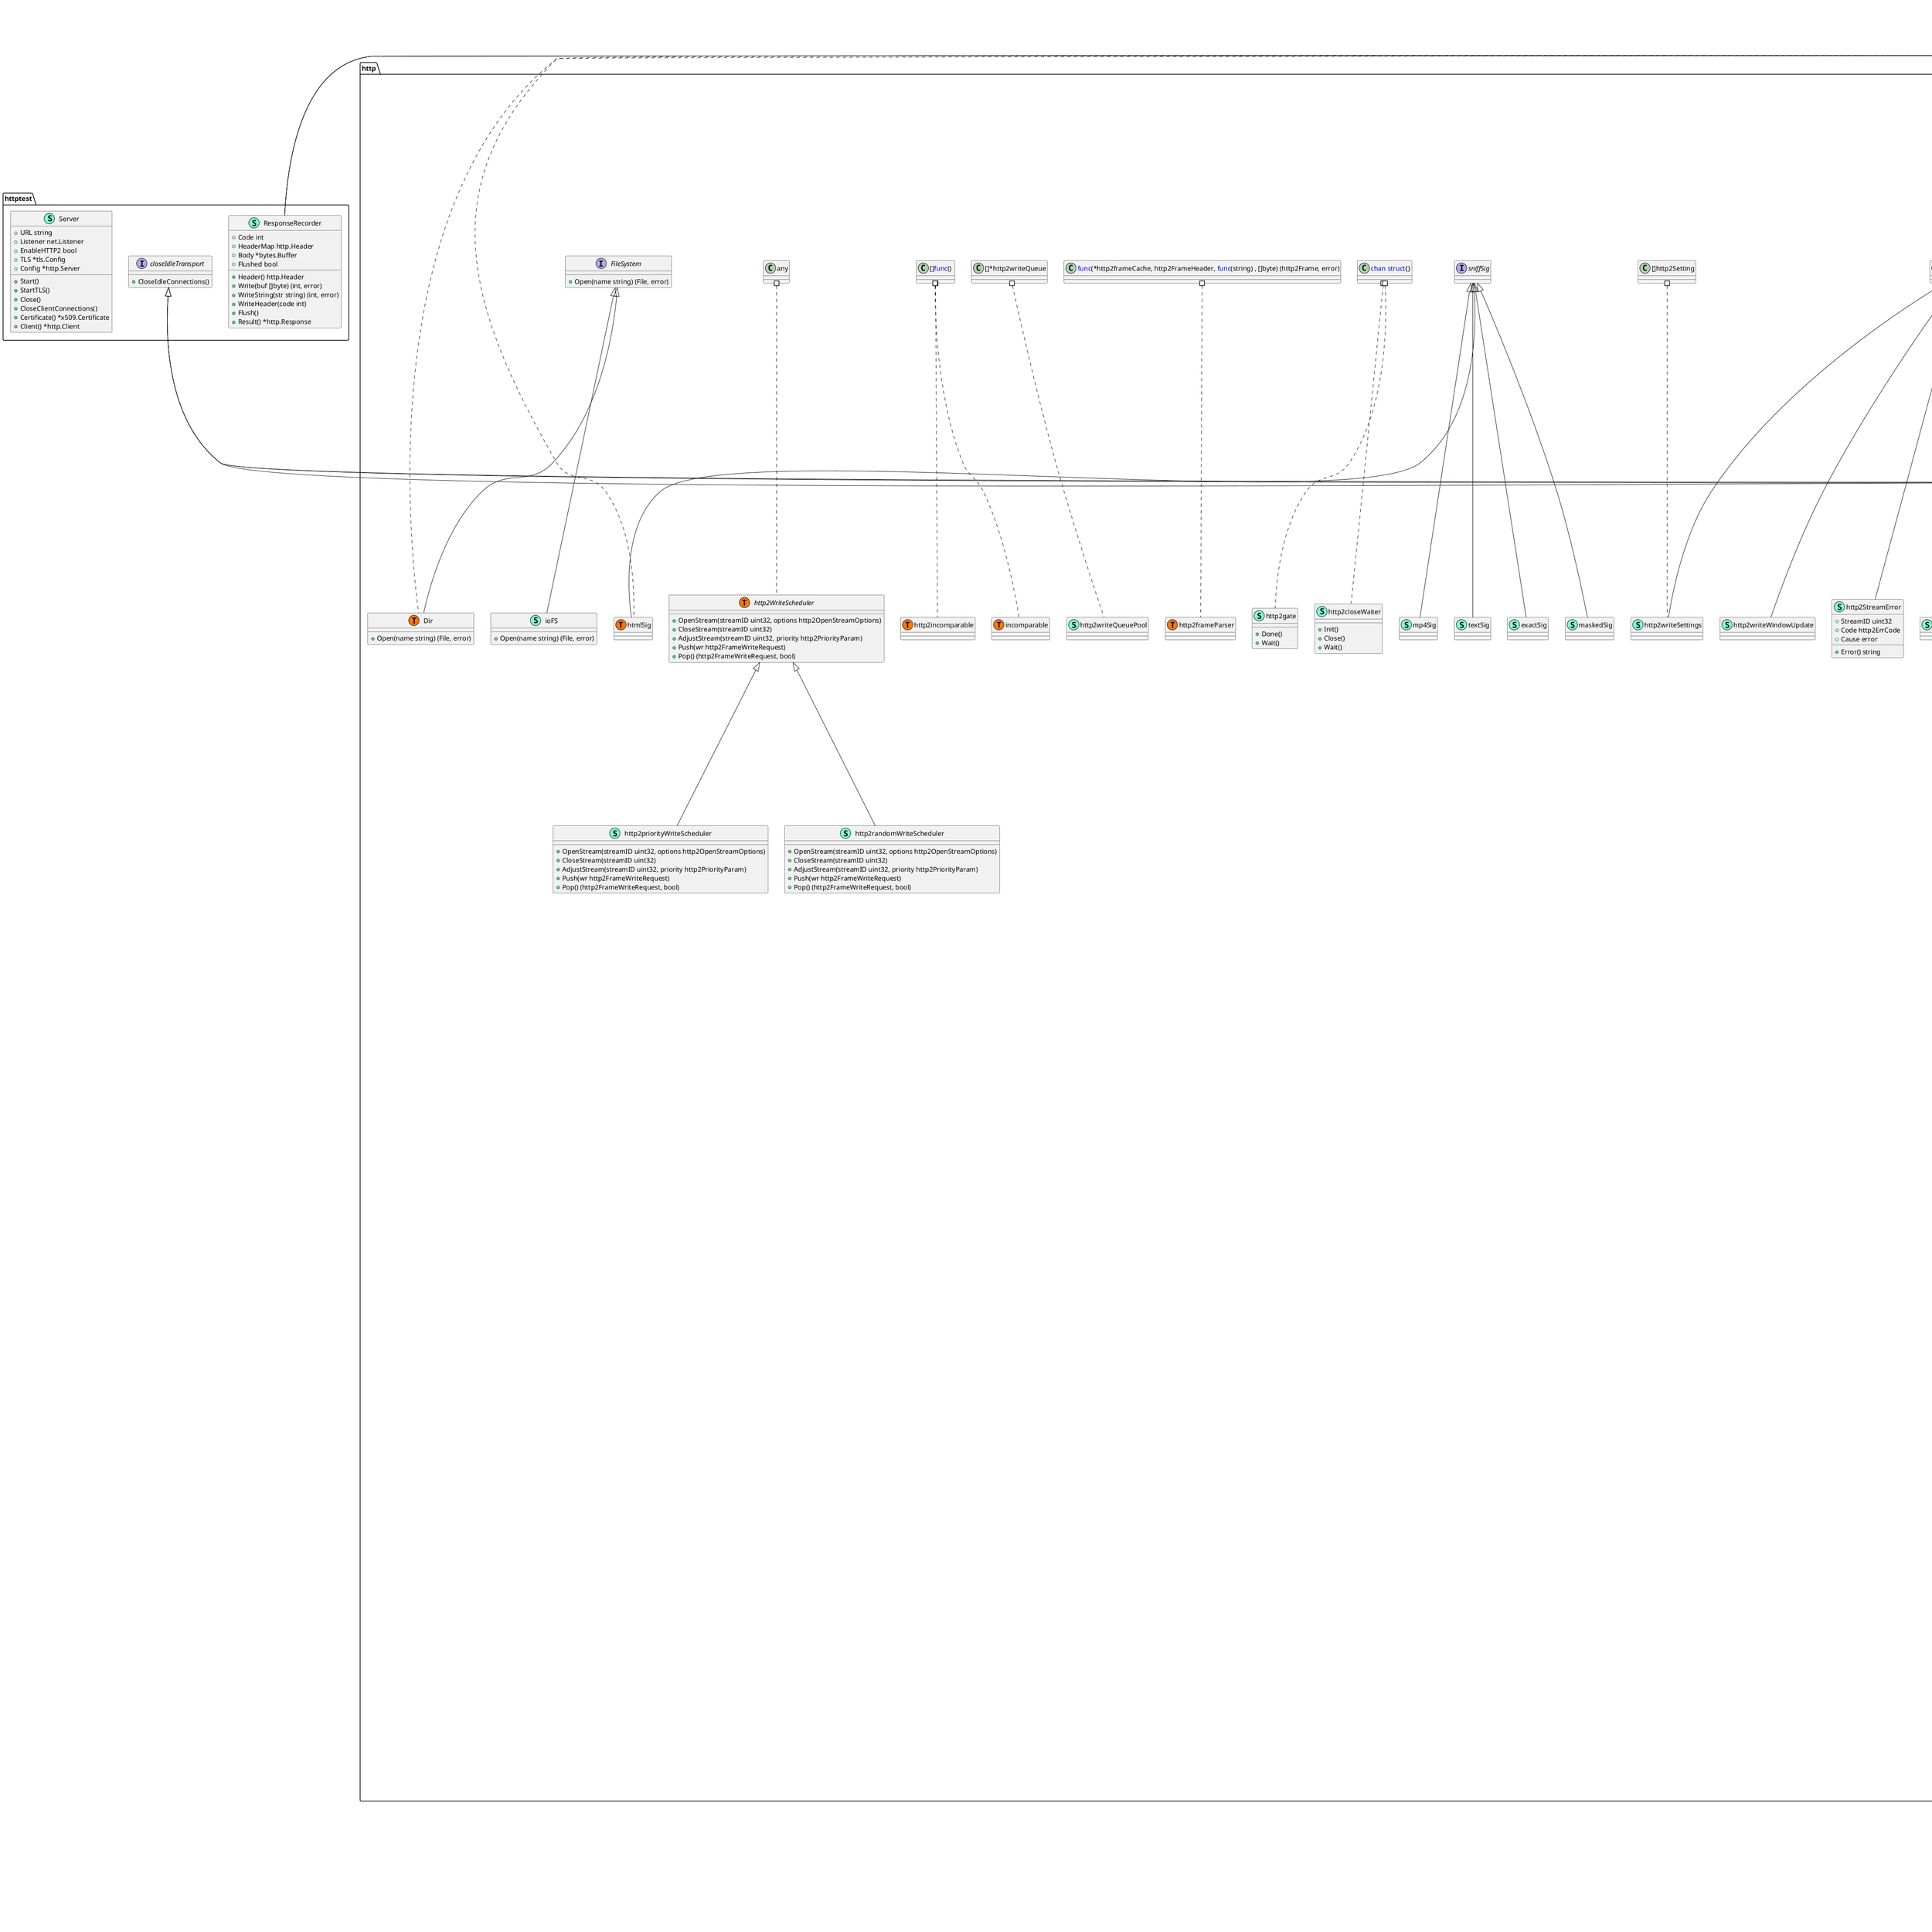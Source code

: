 @startuml
namespace cgi {
    class Handler << (S,Aquamarine) >> {
        + Path string
        + Root string
        + Dir string
        + Env []string
        + InheritEnv []string
        + Logger *log.Logger
        + Args []string
        + Stderr io.Writer
        + PathLocationHandler http.Handler

        + ServeHTTP(rw http.ResponseWriter, req *http.Request) 

    }
    class response << (S,Aquamarine) >> {
        + Flush() 
        + Header() http.Header
        + Write(p []byte) (int, error)
        + WriteHeader(code int) 

    }
}

"http.Handler" <|-- "cgi.Handler"
"http.Flusher" <|-- "cgi.response"
"http.ResponseWriter" <|-- "cgi.response"

namespace cookiejar {
    class Jar << (S,Aquamarine) >> {
        + Cookies(u *url.URL) []*http.Cookie
        + SetCookies(u *url.URL, cookies []*http.Cookie) 

    }
    class Options << (S,Aquamarine) >> {
        + PublicSuffixList PublicSuffixList

    }
    interface PublicSuffixList  {
        + PublicSuffix(domain string) string
        + String() string

    }
    class entry << (S,Aquamarine) >> {
        + Name string
        + Value string
        + Domain string
        + Path string
        + SameSite string
        + Secure bool
        + HttpOnly bool
        + Persistent bool
        + HostOnly bool
        + Expires time.Time
        + Creation time.Time
        + LastAccess time.Time

    }
}

"http.CookieJar" <|-- "cookiejar.Jar"

namespace fcgi {
    class beginRequest << (S,Aquamarine) >> {
    }
    class bufWriter << (S,Aquamarine) >> {
        + Close() error

    }
    class child << (S,Aquamarine) >> {
    }
    class conn << (S,Aquamarine) >> {
        + Close() error

    }
    class envVarsContextKey << (S,Aquamarine) >> {
    }
    class fcgi.recType << (T, #FF7700) >>  {
    }
    class header << (S,Aquamarine) >> {
        + Version uint8
        + Type recType
        + Id uint16
        + ContentLength uint16
        + PaddingLength uint8
        + Reserved uint8

    }
    class record << (S,Aquamarine) >> {
    }
    class request << (S,Aquamarine) >> {
    }
    class response << (S,Aquamarine) >> {
        + Header() http.Header
        + Write(p []byte) (int, error)
        + WriteHeader(code int) 
        + Flush() 
        + Close() error

    }
    class streamWriter << (S,Aquamarine) >> {
        + Write(p []byte) (int, error)
        + Close() error

    }
}
"bufio.Writer" *-- "fcgi.bufWriter"

"http.Flusher" <|-- "fcgi.response"
"http.ResponseWriter" <|-- "fcgi.response"

namespace http {
    class Client << (S,Aquamarine) >> {
        + Transport RoundTripper
        + CheckRedirect <font color=blue>func</font>(*Request, []*Request) error
        + Jar CookieJar
        + Timeout time.Duration

        + Get(url string) (*Response, error)
        + Do(req *Request) (*Response, error)
        + Post(url string, contentType string, body io.Reader) (*Response, error)
        + PostForm(url string, data url.Values) (*Response, error)
        + Head(url string) (*Response, error)
        + CloseIdleConnections() 

    }
    interface CloseNotifier  {
        + CloseNotify() <font color=blue>chan</font> bool

    }
    class ConnState << (S,Aquamarine) >> {
        + String() string

    }
    class Cookie << (S,Aquamarine) >> {
        + Name string
        + Value string
        + Path string
        + Domain string
        + Expires time.Time
        + RawExpires string
        + MaxAge int
        + Secure bool
        + HttpOnly bool
        + SameSite SameSite
        + Raw string
        + Unparsed []string

        + String() string
        + Valid() error

    }
    interface CookieJar  {
        + SetCookies(u *url.URL, cookies []*Cookie) 
        + Cookies(u *url.URL) []*Cookie

    }
    class Dir << (S,Aquamarine) >> {
        + Open(name string) (File, error)

    }
    interface File  {
        + Readdir(count int) ([]fs.FileInfo, error)
        + Stat() (fs.FileInfo, error)

    }
    interface FileSystem  {
        + Open(name string) (File, error)

    }
    interface Flusher  {
        + Flush() 

    }
    interface Handler  {
        + ServeHTTP( ResponseWriter,  *Request) 

    }
    class HandlerFunc << (S,Aquamarine) >> {
        + ServeHTTP(w ResponseWriter, r *Request) 

    }
    class Header << (S,Aquamarine) >> {
        + Add(key string, value string) 
        + Set(key string, value string) 
        + Get(key string) string
        + Values(key string) []string
        + Del(key string) 
        + Write(w io.Writer) error
        + Clone() Header
        + WriteSubset(w io.Writer, exclude <font color=blue>map</font>[string]bool) error

    }
    interface Hijacker  {
        + Hijack() (net.Conn, *bufio.ReadWriter, error)

    }
    class ProtocolError << (S,Aquamarine) >> {
        + ErrorString string

        + Error() string

    }
    class PushOptions << (S,Aquamarine) >> {
        + Method string
        + Header Header

    }
    interface Pusher  {
        + Push(target string, opts *PushOptions) error

    }
    class Request << (S,Aquamarine) >> {
        + Method string
        + URL *url.URL
        + Proto string
        + ProtoMajor int
        + ProtoMinor int
        + Header Header
        + Body io.ReadCloser
        + GetBody <font color=blue>func</font>() (io.ReadCloser, error)
        + ContentLength int64
        + TransferEncoding []string
        + Close bool
        + Host string
        + Form url.Values
        + PostForm url.Values
        + MultipartForm *multipart.Form
        + Trailer Header
        + RemoteAddr string
        + RequestURI string
        + TLS *tls.ConnectionState
        + Cancel <font color=blue>chan</font> <font color=blue>struct</font>{}
        + Response *Response

        + Context() context.Context
        + WithContext(ctx context.Context) *Request
        + Clone(ctx context.Context) *Request
        + ProtoAtLeast(major int, minor int) bool
        + UserAgent() string
        + Cookies() []*Cookie
        + Cookie(name string) (*Cookie, error)
        + AddCookie(c *Cookie) 
        + Referer() string
        + MultipartReader() (*multipart.Reader, error)
        + Write(w io.Writer) error
        + WriteProxy(w io.Writer) error
        + BasicAuth() (string, string, bool)
        + SetBasicAuth(username string, password string) 
        + ParseForm() error
        + ParseMultipartForm(maxMemory int64) error
        + FormValue(key string) string
        + PostFormValue(key string) string
        + FormFile(key string) (multipart.File, *multipart.FileHeader, error)

    }
    class Response << (S,Aquamarine) >> {
        + Status string
        + StatusCode int
        + Proto string
        + ProtoMajor int
        + ProtoMinor int
        + Header Header
        + Body io.ReadCloser
        + ContentLength int64
        + TransferEncoding []string
        + Close bool
        + Uncompressed bool
        + Trailer Header
        + Request *Request
        + TLS *tls.ConnectionState

        + Cookies() []*Cookie
        + Location() (*url.URL, error)
        + ProtoAtLeast(major int, minor int) bool
        + Write(w io.Writer) error

    }
    interface ResponseWriter  {
        + Header() Header
        + Write( []byte) (int, error)
        + WriteHeader(statusCode int) 

    }
    interface RoundTripper  {
        + RoundTrip( *Request) (*Response, error)

    }
    class ServeMux << (S,Aquamarine) >> {
        + Handler(r *Request) (Handler, string)
        + ServeHTTP(w ResponseWriter, r *Request) 
        + Handle(pattern string, handler Handler) 
        + HandleFunc(pattern string, handler <font color=blue>func</font>(ResponseWriter, *Request) ) 

    }
    class Server << (S,Aquamarine) >> {
        + Addr string
        + Handler Handler
        + TLSConfig *tls.Config
        + ReadTimeout time.Duration
        + ReadHeaderTimeout time.Duration
        + WriteTimeout time.Duration
        + IdleTimeout time.Duration
        + MaxHeaderBytes int
        + TLSNextProto <font color=blue>map</font>[string]<font color=blue>func</font>(*Server, *tls.Conn, Handler) 
        + ConnState <font color=blue>func</font>(net.Conn, ConnState) 
        + ErrorLog *log.Logger
        + BaseContext <font color=blue>func</font>(net.Listener) context.Context
        + ConnContext <font color=blue>func</font>(context.Context, net.Conn) context.Context

        + Close() error
        + Shutdown(ctx context.Context) error
        + RegisterOnShutdown(f <font color=blue>func</font>() ) 
        + ListenAndServe() error
        + Serve(l net.Listener) error
        + ServeTLS(l net.Listener, certFile string, keyFile string) error
        + SetKeepAlivesEnabled(v bool) 
        + ListenAndServeTLS(certFile string, keyFile string) error

    }
    class Transport << (S,Aquamarine) >> {
        + Proxy <font color=blue>func</font>(*Request) (*url.URL, error)
        + DialContext <font color=blue>func</font>(context.Context, string, string) (net.Conn, error)
        + Dial <font color=blue>func</font>(string, string) (net.Conn, error)
        + DialTLSContext <font color=blue>func</font>(context.Context, string, string) (net.Conn, error)
        + DialTLS <font color=blue>func</font>(string, string) (net.Conn, error)
        + TLSClientConfig *tls.Config
        + TLSHandshakeTimeout time.Duration
        + DisableKeepAlives bool
        + DisableCompression bool
        + MaxIdleConns int
        + MaxIdleConnsPerHost int
        + MaxConnsPerHost int
        + IdleConnTimeout time.Duration
        + ResponseHeaderTimeout time.Duration
        + ExpectContinueTimeout time.Duration
        + TLSNextProto <font color=blue>map</font>[string]<font color=blue>func</font>(string, *tls.Conn) RoundTripper
        + ProxyConnectHeader Header
        + GetProxyConnectHeader <font color=blue>func</font>(context.Context, *url.URL, string) (Header, error)
        + MaxResponseHeaderBytes int64
        + WriteBufferSize int
        + ReadBufferSize int
        + ForceAttemptHTTP2 bool

        + RoundTrip(req *Request) (*Response, error)
        + RoundTrip(req *Request) (*Response, error)
        + Clone() *Transport
        + RegisterProtocol(scheme string, rt RoundTripper) 
        + CloseIdleConnections() 
        + CancelRequest(req *Request) 

    }
    interface anyDirs  {
    }
    class arrayReader << (S,Aquamarine) >> {
        + Read(p []byte) (int, error)
        + Close() error

    }
    class atomicBool << (S,Aquamarine) >> {
    }
    class body << (S,Aquamarine) >> {
        + Read(p []byte) (int, error)
        + Close() error

    }
    class bodyEOFSignal << (S,Aquamarine) >> {
        + Read(p []byte) (int, error)
        + Close() error

    }
    class bodyLocked << (S,Aquamarine) >> {
        + Read(p []byte) (int, error)

    }
    class bufioFlushWriter << (S,Aquamarine) >> {
        + Write(p []byte) (int, error)

    }
    class byteReader << (S,Aquamarine) >> {
        + Read(p []byte) (int, error)

    }
    class cancelKey << (S,Aquamarine) >> {
    }
    class cancelTimerBody << (S,Aquamarine) >> {
        + Read(p []byte) (int, error)
        + Close() error

    }
    class checkConnErrorWriter << (S,Aquamarine) >> {
        + Write(p []byte) (int, error)

    }
    class chunkWriter << (S,Aquamarine) >> {
        + Write(p []byte) (int, error)

    }
    interface closeWriter  {
        + CloseWrite() error

    }
    class conn << (S,Aquamarine) >> {
    }
    class connLRU << (S,Aquamarine) >> {
    }
    class connReader << (S,Aquamarine) >> {
        + Read(p []byte) (int, error)

    }
    class connectMethod << (S,Aquamarine) >> {
        + _ incomparable

    }
    class connectMethodKey << (S,Aquamarine) >> {
        + String() string

    }
    class contextKey << (S,Aquamarine) >> {
        + String() string

    }
    class countingWriter << (S,Aquamarine) >> {
        + Write(p []byte) (int, error)

    }
    class dirEntryDirs << (S,Aquamarine) >> {
    }
    interface erringRoundTripper  {
        + RoundTripErr() error

    }
    class errorReader << (S,Aquamarine) >> {
        + Read(p []byte) (int, error)

    }
    class exactSig << (S,Aquamarine) >> {
    }
    class expectContinueReader << (S,Aquamarine) >> {
        + Read(p []byte) (int, error)
        + Close() error

    }
    class extraHeader << (S,Aquamarine) >> {
        + Write(w *bufio.Writer) 

    }
    class fakeLocker << (S,Aquamarine) >> {
        + Lock() 
        + Unlock() 

    }
    class fileHandler << (S,Aquamarine) >> {
        + ServeHTTP(w ResponseWriter, r *Request) 

    }
    class fileInfoDirs << (S,Aquamarine) >> {
    }
    class fileTransport << (S,Aquamarine) >> {
        + RoundTrip(req *Request) (*Response, error)

    }
    class finishAsyncByteRead << (S,Aquamarine) >> {
        + Read(p []byte) (int, error)

    }
    class globalOptionsHandler << (S,Aquamarine) >> {
        + ServeHTTP(w ResponseWriter, r *Request) 

    }
    class gzipReader << (S,Aquamarine) >> {
        + _ incomparable

        + Read(p []byte) (int, error)
        + Close() error

    }
    interface h2Transport  {
        + CloseIdleConnections() 

    }
    class headerSorter << (S,Aquamarine) >> {
        + Len() int
        + Swap(i int, j int) 
        + Less(i int, j int) bool

    }
    class htmlSig << (S,Aquamarine) >> {
    }
    class http.ConnState << (T, #FF7700) >>  {
    }
    class http.Dir << (T, #FF7700) >>  {
    }
    class http.HandlerFunc << (T, #FF7700) >>  {
    }
    class http.Header << (T, #FF7700) >>  {
    }
    class http.SameSite << (T, #FF7700) >>  {
    }
    class http.atomicBool << (T, #FF7700) >>  {
    }
    class http.condResult << (T, #FF7700) >>  {
    }
    class http.countingWriter << (T, #FF7700) >>  {
    }
    class http.dirEntryDirs << (T, #FF7700) >>  {
    }
    class http.fileInfoDirs << (T, #FF7700) >>  {
    }
    class http.htmlSig << (T, #FF7700) >>  {
    }
    class http.http2ConnectionError << (T, #FF7700) >>  {
    }
    class http.http2ErrCode << (T, #FF7700) >>  {
    }
    class http.http2Flags << (T, #FF7700) >>  {
    }
    class http.http2FrameType << (T, #FF7700) >>  {
    }
    class http.http2SettingID << (T, #FF7700) >>  {
    }
    class http.http2WriteScheduler << (T, #FF7700) >>  {
    }
    class http.http2closeWaiter << (T, #FF7700) >>  {
    }
    class http.http2duplicatePseudoHeaderError << (T, #FF7700) >>  {
    }
    class http.http2frameParser << (T, #FF7700) >>  {
    }
    class http.http2gate << (T, #FF7700) >>  {
    }
    class http.http2goroutineLock << (T, #FF7700) >>  {
    }
    class http.http2headerFieldNameError << (T, #FF7700) >>  {
    }
    class http.http2headerFieldValueError << (T, #FF7700) >>  {
    }
    class http.http2incomparable << (T, #FF7700) >>  {
    }
    class http.http2priorityNodeState << (T, #FF7700) >>  {
    }
    class http.http2pseudoHeaderError << (T, #FF7700) >>  {
    }
    class http.http2serverMessage << (T, #FF7700) >>  {
    }
    class http.http2sortPriorityNodeSiblings << (T, #FF7700) >>  {
    }
    class http.http2streamState << (T, #FF7700) >>  {
    }
    class http.http2writeQueuePool << (T, #FF7700) >>  {
    }
    class http.http2writeSettings << (T, #FF7700) >>  {
    }
    class http.incomparable << (T, #FF7700) >>  {
    }
    class http.socksAuthMethod << (T, #FF7700) >>  {
    }
    class http.socksCommand << (T, #FF7700) >>  {
    }
    class http.socksReply << (T, #FF7700) >>  {
    }
    class http2ClientConn << (S,Aquamarine) >> {
        + SetDoNotReuse() 
        + CanTakeNewRequest() bool
        + ReserveNewRequest() bool
        + State() http2ClientConnState
        + Shutdown(ctx context.Context) error
        + Close() error
        + RoundTrip(req *Request) (*Response, error)
        + Ping(ctx context.Context) error

    }
    interface http2ClientConnPool  {
        + GetClientConn(req *Request, addr string) (*http2ClientConn, error)
        + MarkDead( *http2ClientConn) 

    }
    class http2ClientConnState << (S,Aquamarine) >> {
        + Closed bool
        + Closing bool
        + StreamsActive int
        + StreamsReserved int
        + StreamsPending int
        + MaxConcurrentStreams uint32
        + LastIdle time.Time

    }
    class http2ConnectionError << (S,Aquamarine) >> {
        + Error() string

    }
    class http2ContinuationFrame << (S,Aquamarine) >> {
        + HeaderBlockFragment() []byte
        + HeadersEnded() bool

    }
    class http2DataFrame << (S,Aquamarine) >> {
        + StreamEnded() bool
        + Data() []byte

    }
    class http2ErrCode << (S,Aquamarine) >> {
        + String() string

    }
    class http2Flags << (S,Aquamarine) >> {
        + Has(v http2Flags) bool

    }
    interface http2Frame  {
        + Header() http2FrameHeader

    }
    class http2FrameHeader << (S,Aquamarine) >> {
        + Type http2FrameType
        + Flags http2Flags
        + Length uint32
        + StreamID uint32

        + Header() http2FrameHeader
        + String() string

    }
    class http2FrameType << (S,Aquamarine) >> {
        + String() string

    }
    class http2FrameWriteRequest << (S,Aquamarine) >> {
        + StreamID() uint32
        + DataSize() int
        + Consume(n int32) (http2FrameWriteRequest, http2FrameWriteRequest, int)
        + String() string

    }
    class http2Framer << (S,Aquamarine) >> {
        + AllowIllegalWrites bool
        + AllowIllegalReads bool
        + ReadMetaHeaders *hpack.Decoder
        + MaxHeaderListSize uint32

        + SetReuseFrames() 
        + SetMaxReadFrameSize(v uint32) 
        + ErrorDetail() error
        + ReadFrame() (http2Frame, error)
        + WriteData(streamID uint32, endStream bool, data []byte) error
        + WriteDataPadded(streamID uint32, endStream bool, data []byte, pad []byte) error
        + WriteSettings(settings ...http2Setting) error
        + WriteSettingsAck() error
        + WritePing(ack bool, data []byte) error
        + WriteGoAway(maxStreamID uint32, code http2ErrCode, debugData []byte) error
        + WriteWindowUpdate(streamID uint32, incr uint32) error
        + WriteHeaders(p http2HeadersFrameParam) error
        + WritePriority(streamID uint32, p http2PriorityParam) error
        + WriteRSTStream(streamID uint32, code http2ErrCode) error
        + WriteContinuation(streamID uint32, endHeaders bool, headerBlockFragment []byte) error
        + WritePushPromise(p http2PushPromiseParam) error
        + WriteRawFrame(t http2FrameType, flags http2Flags, streamID uint32, payload []byte) error

    }
    class http2GoAwayError << (S,Aquamarine) >> {
        + LastStreamID uint32
        + ErrCode http2ErrCode
        + DebugData string

        + Error() string

    }
    class http2GoAwayFrame << (S,Aquamarine) >> {
        + LastStreamID uint32
        + ErrCode http2ErrCode

        + DebugData() []byte

    }
    class http2HeadersFrame << (S,Aquamarine) >> {
        + Priority http2PriorityParam

        + HeaderBlockFragment() []byte
        + HeadersEnded() bool
        + StreamEnded() bool
        + HasPriority() bool

    }
    class http2HeadersFrameParam << (S,Aquamarine) >> {
        + StreamID uint32
        + BlockFragment []byte
        + EndStream bool
        + EndHeaders bool
        + PadLength uint8
        + Priority http2PriorityParam

    }
    class http2MetaHeadersFrame << (S,Aquamarine) >> {
        + Fields []hpack.HeaderField
        + Truncated bool

        + PseudoValue(pseudo string) string
        + RegularFields() []hpack.HeaderField
        + PseudoFields() []hpack.HeaderField

    }
    class http2OpenStreamOptions << (S,Aquamarine) >> {
        + PusherID uint32

    }
    class http2PingFrame << (S,Aquamarine) >> {
        + Data []byte

        + IsAck() bool

    }
    class http2PriorityFrame << (S,Aquamarine) >> {
    }
    class http2PriorityParam << (S,Aquamarine) >> {
        + StreamDep uint32
        + Exclusive bool
        + Weight uint8

        + IsZero() bool

    }
    class http2PriorityWriteSchedulerConfig << (S,Aquamarine) >> {
        + MaxClosedNodesInTree int
        + MaxIdleNodesInTree int
        + ThrottleOutOfOrderWrites bool

    }
    class http2PushPromiseFrame << (S,Aquamarine) >> {
        + PromiseID uint32

        + HeaderBlockFragment() []byte
        + HeadersEnded() bool

    }
    class http2PushPromiseParam << (S,Aquamarine) >> {
        + StreamID uint32
        + PromiseID uint32
        + BlockFragment []byte
        + EndHeaders bool
        + PadLength uint8

    }
    class http2RSTStreamFrame << (S,Aquamarine) >> {
        + ErrCode http2ErrCode

    }
    class http2RoundTripOpt << (S,Aquamarine) >> {
        + OnlyCachedConn bool

    }
    class http2ServeConnOpts << (S,Aquamarine) >> {
        + Context context.Context
        + BaseConfig *Server
        + Handler Handler

    }
    class http2Server << (S,Aquamarine) >> {
        + MaxHandlers int
        + MaxConcurrentStreams uint32
        + MaxReadFrameSize uint32
        + PermitProhibitedCipherSuites bool
        + IdleTimeout time.Duration
        + MaxUploadBufferPerConnection int32
        + MaxUploadBufferPerStream int32
        + NewWriteScheduler <font color=blue>func</font>() http2WriteScheduler
        + CountError <font color=blue>func</font>(string) 
        + NewWriteScheduler <font color=blue>func</font>() http2WriteScheduler

        + ServeConn(c net.Conn, opts *http2ServeConnOpts) 

    }
    class http2Setting << (S,Aquamarine) >> {
        + ID http2SettingID
        + Val uint32

        + String() string
        + Valid() error

    }
    class http2SettingID << (S,Aquamarine) >> {
        + String() string

    }
    class http2SettingsFrame << (S,Aquamarine) >> {
        + IsAck() bool
        + Value(id http2SettingID) (uint32, bool)
        + Setting(i int) http2Setting
        + NumSettings() int
        + HasDuplicates() bool
        + ForeachSetting(fn <font color=blue>func</font>(http2Setting) error) error

    }
    class http2StreamError << (S,Aquamarine) >> {
        + StreamID uint32
        + Code http2ErrCode
        + Cause error

        + Error() string

    }
    class http2Transport << (S,Aquamarine) >> {
        + DialTLS <font color=blue>func</font>(string, string, *tls.Config) (net.Conn, error)
        + TLSClientConfig *tls.Config
        + ConnPool http2ClientConnPool
        + DisableCompression bool
        + AllowHTTP bool
        + MaxHeaderListSize uint32
        + StrictMaxConcurrentStreams bool
        + ReadIdleTimeout time.Duration
        + PingTimeout time.Duration
        + WriteByteTimeout time.Duration
        + CountError <font color=blue>func</font>(string) 
        + MaxHeaderListSize uint32
        + ConnPool any

        + RoundTrip(req *Request) (*Response, error)
        + RoundTripOpt(req *Request, opt http2RoundTripOpt) (*Response, error)
        + CloseIdleConnections() 
        + NewClientConn(c net.Conn) (*http2ClientConn, error)
        + RoundTrip( *Request) (*Response, error)
        + CloseIdleConnections() 

    }
    class http2UnknownFrame << (S,Aquamarine) >> {
        + Payload() []byte

    }
    class http2WindowUpdateFrame << (S,Aquamarine) >> {
        + Increment uint32

    }
    interface http2WriteScheduler  {
        + OpenStream(streamID uint32, options http2OpenStreamOptions) 
        + CloseStream(streamID uint32) 
        + AdjustStream(streamID uint32, priority http2PriorityParam) 
        + Push(wr http2FrameWriteRequest) 
        + Pop() (http2FrameWriteRequest, bool)

    }
    class http2addConnCall << (S,Aquamarine) >> {
        + _ http2incomparable

    }
    class http2bodyReadMsg << (S,Aquamarine) >> {
    }
    class http2bufferedWriter << (S,Aquamarine) >> {
        + _ http2incomparable

        + Available() int
        + Write(p []byte) (int, error)
        + Flush() error

    }
    class http2chunkWriter << (S,Aquamarine) >> {
        + Write(p []byte) (int, error)

    }
    class http2clientConnIdleState << (S,Aquamarine) >> {
    }
    class http2clientConnPool << (S,Aquamarine) >> {
        + GetClientConn(req *Request, addr string) (*http2ClientConn, error)
        + MarkDead(cc *http2ClientConn) 

    }
    interface http2clientConnPoolIdleCloser  {
    }
    class http2clientConnReadLoop << (S,Aquamarine) >> {
        + _ http2incomparable

    }
    class http2clientStream << (S,Aquamarine) >> {
        + ID uint32

    }
    class http2closeWaiter << (S,Aquamarine) >> {
        + Init() 
        + Close() 
        + Wait() 

    }
    class http2connError << (S,Aquamarine) >> {
        + Code http2ErrCode
        + Reason string

        + Error() string

    }
    interface http2connectionStater  {
        + ConnectionState() tls.ConnectionState

    }
    class http2dataBuffer << (S,Aquamarine) >> {
        + Read(p []byte) (int, error)
        + Len() int
        + Write(p []byte) (int, error)

    }
    class http2dialCall << (S,Aquamarine) >> {
        + _ http2incomparable

    }
    class http2duplicatePseudoHeaderError << (S,Aquamarine) >> {
        + Error() string

    }
    class http2erringRoundTripper << (S,Aquamarine) >> {
        + RoundTripErr() error
        + RoundTrip( *Request) (*Response, error)

    }
    class http2errorReader << (S,Aquamarine) >> {
        + Read(p []byte) (int, error)

    }
    class http2flow << (S,Aquamarine) >> {
        + _ http2incomparable

    }
    class http2flushFrameWriter << (S,Aquamarine) >> {
    }
    class http2frameCache << (S,Aquamarine) >> {
    }
    class http2frameWriteResult << (S,Aquamarine) >> {
        + _ http2incomparable

    }
    class http2gate << (S,Aquamarine) >> {
        + Done() 
        + Wait() 

    }
    class http2goAwayFlowError << (S,Aquamarine) >> {
        + Error() string

    }
    class http2goroutineLock << (S,Aquamarine) >> {
    }
    class http2gzipReader << (S,Aquamarine) >> {
        + _ http2incomparable

        + Read(p []byte) (int, error)
        + Close() error

    }
    class http2handlerPanicRST << (S,Aquamarine) >> {
        + StreamID uint32

    }
    class http2headerFieldNameError << (S,Aquamarine) >> {
        + Error() string

    }
    class http2headerFieldValueError << (S,Aquamarine) >> {
        + Error() string

    }
    interface http2headersEnder  {
        + HeadersEnded() bool

    }
    interface http2headersOrContinuation  {
        + HeaderBlockFragment() []byte

    }
    class http2httpError << (S,Aquamarine) >> {
        + _ http2incomparable

        + Error() string
        + Timeout() bool
        + Temporary() bool

    }
    class http2missingBody << (S,Aquamarine) >> {
        + Close() error
        + Read( []byte) (int, error)

    }
    class http2noCachedConnError << (S,Aquamarine) >> {
        + IsHTTP2NoCachedConnError() 
        + Error() string
        + IsHTTP2NoCachedConnError() 
        + Error() string

    }
    class http2noDialClientConnPool << (S,Aquamarine) >> {
        + GetClientConn(req *Request, addr string) (*http2ClientConn, error)

    }
    class http2noDialH2RoundTripper << (S,Aquamarine) >> {
        + RoundTrip(req *Request) (*Response, error)
        + RoundTrip( *Request) (*Response, error)

    }
    class http2pipe << (S,Aquamarine) >> {
        + Len() int
        + Read(d []byte) (int, error)
        + Write(d []byte) (int, error)
        + CloseWithError(err error) 
        + BreakWithError(err error) 
        + Err() error
        + Done() <font color=blue>chan</font> <font color=blue>struct</font>{}

    }
    interface http2pipeBuffer  {
        + Len() int

    }
    class http2priorityNode << (S,Aquamarine) >> {
    }
    class http2priorityWriteScheduler << (S,Aquamarine) >> {
        + OpenStream(streamID uint32, options http2OpenStreamOptions) 
        + CloseStream(streamID uint32) 
        + AdjustStream(streamID uint32, priority http2PriorityParam) 
        + Push(wr http2FrameWriteRequest) 
        + Pop() (http2FrameWriteRequest, bool)

    }
    class http2pseudoHeaderError << (S,Aquamarine) >> {
        + Error() string

    }
    class http2randomWriteScheduler << (S,Aquamarine) >> {
        + OpenStream(streamID uint32, options http2OpenStreamOptions) 
        + CloseStream(streamID uint32) 
        + AdjustStream(streamID uint32, priority http2PriorityParam) 
        + Push(wr http2FrameWriteRequest) 
        + Pop() (http2FrameWriteRequest, bool)

    }
    class http2readFrameResult << (S,Aquamarine) >> {
    }
    class http2requestBody << (S,Aquamarine) >> {
        + _ http2incomparable

        + Close() error
        + Read(p []byte) (int, error)

    }
    class http2requestParam << (S,Aquamarine) >> {
    }
    class http2resAndError << (S,Aquamarine) >> {
        + _ http2incomparable

    }
    class http2responseWriter << (S,Aquamarine) >> {
        + Flush() 
        + CloseNotify() <font color=blue>chan</font> bool
        + Header() Header
        + WriteHeader(code int) 
        + Write(p []byte) (int, error)
        + WriteString(s string) (int, error)
        + Push(target string, opts *PushOptions) error

    }
    class http2responseWriterState << (S,Aquamarine) >> {
    }
    class http2serverConn << (S,Aquamarine) >> {
        + Framer() *http2Framer
        + CloseConn() error
        + Flush() error
        + HeaderEncoder() (*hpack.Encoder, *bytes.Buffer)

    }
    class http2serverInternalState << (S,Aquamarine) >> {
    }
    class http2sortPriorityNodeSiblings << (S,Aquamarine) >> {
        + Len() int
        + Swap(i int, k int) 
        + Less(i int, k int) bool

    }
    class http2sorter << (S,Aquamarine) >> {
        + Len() int
        + Swap(i int, j int) 
        + Less(i int, j int) bool
        + Keys(h Header) []string
        + SortStrings(ss []string) 

    }
    class http2startPushRequest << (S,Aquamarine) >> {
    }
    class http2stickyErrWriter << (S,Aquamarine) >> {
        + Write(p []byte) (int, error)

    }
    class http2stream << (S,Aquamarine) >> {
    }
    interface http2streamEnder  {
        + StreamEnded() bool

    }
    class http2streamState << (S,Aquamarine) >> {
        + String() string

    }
    interface http2stringWriter  {
        + WriteString(s string) (int, error)

    }
    class http2transportResponseBody << (S,Aquamarine) >> {
        + Read(p []byte) (int, error)
        + Close() error

    }
    class http2write100ContinueHeadersFrame << (S,Aquamarine) >> {
    }
    interface http2writeContext  {
        + Framer() *http2Framer
        + Flush() error
        + CloseConn() error
        + HeaderEncoder() (*hpack.Encoder, *bytes.Buffer)

    }
    class http2writeData << (S,Aquamarine) >> {
        + String() string

    }
    interface http2writeFramer  {
    }
    class http2writeGoAway << (S,Aquamarine) >> {
    }
    class http2writePingAck << (S,Aquamarine) >> {
    }
    class http2writePushPromise << (S,Aquamarine) >> {
    }
    class http2writeQueue << (S,Aquamarine) >> {
    }
    class http2writeQueuePool << (S,Aquamarine) >> {
    }
    class http2writeResHeaders << (S,Aquamarine) >> {
    }
    class http2writeSettings << (S,Aquamarine) >> {
    }
    class http2writeSettingsAck << (S,Aquamarine) >> {
    }
    class http2writeWindowUpdate << (S,Aquamarine) >> {
    }
    class httpError << (S,Aquamarine) >> {
        + Error() string
        + Timeout() bool
        + Temporary() bool

    }
    class httpRange << (S,Aquamarine) >> {
    }
    class initALPNRequest << (S,Aquamarine) >> {
        + BaseContext() context.Context
        + ServeHTTP(rw ResponseWriter, req *Request) 

    }
    class ioFS << (S,Aquamarine) >> {
        + Open(name string) (File, error)

    }
    class ioFile << (S,Aquamarine) >> {
        + Close() error
        + Read(b []byte) (int, error)
        + Stat() (fs.FileInfo, error)
        + Seek(offset int64, whence int) (int64, error)
        + ReadDir(count int) ([]fs.DirEntry, error)
        + Readdir(count int) ([]fs.FileInfo, error)

    }
    class keyValues << (S,Aquamarine) >> {
    }
    class loggingConn << (S,Aquamarine) >> {
        + Write(p []byte) (int, error)
        + Read(p []byte) (int, error)
        + Close() error

    }
    class maskedSig << (S,Aquamarine) >> {
    }
    class maxBytesReader << (S,Aquamarine) >> {
        + Read(p []byte) (int, error)
        + Close() error

    }
    class mp4Sig << (S,Aquamarine) >> {
    }
    class muxEntry << (S,Aquamarine) >> {
    }
    class noBody << (S,Aquamarine) >> {
        + Read( []byte) (int, error)
        + Close() error
        + WriteTo( io.Writer) (int64, error)

    }
    class nothingWrittenError << (S,Aquamarine) >> {
    }
    class onceCloseListener << (S,Aquamarine) >> {
        + Close() error

    }
    class persistConn << (S,Aquamarine) >> {
        + Read(p []byte) (int, error)

    }
    class persistConnWriter << (S,Aquamarine) >> {
        + Write(p []byte) (int, error)
        + ReadFrom(r io.Reader) (int64, error)

    }
    class populateResponse << (S,Aquamarine) >> {
        + Header() Header
        + WriteHeader(code int) 
        + Write(p []byte) (int, error)

    }
    class readResult << (S,Aquamarine) >> {
        + _ incomparable

    }
    class readTrackingBody << (S,Aquamarine) >> {
        + Read(data []byte) (int, error)
        + Close() error

    }
    class readWriteCloserBody << (S,Aquamarine) >> {
        + _ incomparable

        + Read(p []byte) (int, error)

    }
    class redirectHandler << (S,Aquamarine) >> {
        + ServeHTTP(w ResponseWriter, r *Request) 

    }
    class requestAndChan << (S,Aquamarine) >> {
        + _ incomparable

    }
    class requestBodyReadError << (S,Aquamarine) >> {
    }
    class response << (S,Aquamarine) >> {
        + ReadFrom(src io.Reader) (int64, error)
        + Header() Header
        + WriteHeader(code int) 
        + Write(data []byte) (int, error)
        + WriteString(data string) (int, error)
        + Flush() 
        + Hijack() (net.Conn, *bufio.ReadWriter, error)
        + CloseNotify() <font color=blue>chan</font> bool

    }
    class responseAndError << (S,Aquamarine) >> {
        + _ incomparable

    }
    class serverHandler << (S,Aquamarine) >> {
        + ServeHTTP(rw ResponseWriter, req *Request) 

    }
    interface sniffSig  {
    }
    class socksAddr << (S,Aquamarine) >> {
        + Name string
        + IP net.IP
        + Port int

        + Network() string
        + String() string

    }
    class socksCommand << (S,Aquamarine) >> {
        + String() string

    }
    class socksConn << (S,Aquamarine) >> {
        + BoundAddr() net.Addr

    }
    class socksDialer << (S,Aquamarine) >> {
        + ProxyDial <font color=blue>func</font>(context.Context, string, string) (net.Conn, error)
        + AuthMethods []socksAuthMethod
        + Authenticate <font color=blue>func</font>(context.Context, io.ReadWriter, socksAuthMethod) error

        + DialContext(ctx context.Context, network string, address string) (net.Conn, error)
        + DialWithConn(ctx context.Context, c net.Conn, network string, address string) (net.Addr, error)
        + Dial(network string, address string) (net.Conn, error)

    }
    class socksReply << (S,Aquamarine) >> {
        + String() string

    }
    class socksUsernamePassword << (S,Aquamarine) >> {
        + Username string
        + Password string

        + Authenticate(ctx context.Context, rw io.ReadWriter, auth socksAuthMethod) error

    }
    class statusError << (S,Aquamarine) >> {
        + Error() string

    }
    class streamReader << (S,Aquamarine) >> {
        + Read(p []byte) (int, error)
        + Close() error

    }
    class stringWriter << (S,Aquamarine) >> {
        + WriteString(s string) (int, error)

    }
    class tLogKey << (S,Aquamarine) >> {
    }
    class textSig << (S,Aquamarine) >> {
    }
    class timeoutHandler << (S,Aquamarine) >> {
        + ServeHTTP(w ResponseWriter, r *Request) 

    }
    class timeoutWriter << (S,Aquamarine) >> {
        + Push(target string, opts *PushOptions) error
        + Header() Header
        + Write(p []byte) (int, error)
        + WriteHeader(code int) 

    }
    class tlsHandshakeTimeoutError << (S,Aquamarine) >> {
        + Timeout() bool
        + Temporary() bool
        + Error() string

    }
    class transferReader << (S,Aquamarine) >> {
        + Header Header
        + StatusCode int
        + RequestMethod string
        + ProtoMajor int
        + ProtoMinor int
        + Body io.ReadCloser
        + ContentLength int64
        + Chunked bool
        + Close bool
        + Trailer Header

    }
    class transferWriter << (S,Aquamarine) >> {
        + Method string
        + Body io.Reader
        + BodyCloser io.Closer
        + ResponseToHEAD bool
        + ContentLength int64
        + Close bool
        + TransferEncoding []string
        + Header Header
        + Trailer Header
        + IsResponse bool
        + FlushHeaders bool
        + ByteReadCh <font color=blue>chan</font> readResult

    }
    class transportReadFromServerError << (S,Aquamarine) >> {
        + Unwrap() error
        + Error() string

    }
    class transportRequest << (S,Aquamarine) >> {
    }
    class unsupportedTEError << (S,Aquamarine) >> {
        + Error() string

    }
    class wantConn << (S,Aquamarine) >> {
    }
    class wantConnQueue << (S,Aquamarine) >> {
    }
    class writeRequest << (S,Aquamarine) >> {
    }
    class writerOnly << (S,Aquamarine) >> {
    }
    class "[]fs.DirEntry" as fsDirEntry {
        'This class was created so that we can correctly have an alias pointing to this name. Since it contains dots that can break namespaces
    }
    class "[]fs.FileInfo" as fsFileInfo {
        'This class was created so that we can correctly have an alias pointing to this name. Since it contains dots that can break namespaces
    }
}
"http.http2FrameHeader" *-- "http.http2ContinuationFrame"
"http.http2FrameHeader" *-- "http.http2DataFrame"
"http.http2FrameHeader" *-- "http.http2GoAwayFrame"
"http.http2FrameHeader" *-- "http.http2HeadersFrame"
"http.http2HeadersFrame" *-- "http.http2MetaHeadersFrame"
"http.http2FrameHeader" *-- "http.http2PingFrame"
"http.http2FrameHeader" *-- "http.http2PriorityFrame"
"http.http2PriorityParam" *-- "http.http2PriorityFrame"
"http.http2FrameHeader" *-- "http.http2PushPromiseFrame"
"http.http2FrameHeader" *-- "http.http2RSTStreamFrame"
"http.http2FrameHeader" *-- "http.http2SettingsFrame"
"http.http2FrameHeader" *-- "http.http2UnknownFrame"
"http.http2FrameHeader" *-- "http.http2WindowUpdateFrame"
"http.http2ClientConnPool" *-- "http.http2clientConnPoolIdleCloser"
"http.http2headersEnder" *-- "http.http2headersOrContinuation"
"http.http2clientConnPool" *-- "http.http2noDialClientConnPool"
"http.http2Transport" *-- "http.http2noDialH2RoundTripper"
"net.Conn" *-- "http.loggingConn"
"__builtin__.error" *-- "http.nothingWrittenError"
"net.Listener" *-- "http.onceCloseListener"
"io.ReadCloser" *-- "http.readTrackingBody"
"io.ReadWriteCloser" *-- "http.readWriteCloserBody"
"__builtin__.error" *-- "http.requestBodyReadError"
"net.Conn" *-- "http.socksConn"
"http.Request" *-- "http.transportRequest"
"io.Writer" *-- "http.writerOnly"

"http.h2Transport" <|-- "http.Client"
"httptest.closeIdleTransport" <|-- "http.Client"
"http.FileSystem" <|-- "http.Dir"
"http.Handler" <|-- "http.HandlerFunc"
"http.Handler" <|-- "http.ServeMux"
"http.RoundTripper" <|-- "http.Transport"
"http.h2Transport" <|-- "http.Transport"
"httptest.closeIdleTransport" <|-- "http.Transport"
"http.anyDirs" <|-- "http.dirEntryDirs"
"http.sniffSig" <|-- "http.exactSig"
"http.Handler" <|-- "http.fileHandler"
"http.anyDirs" <|-- "http.fileInfoDirs"
"http.RoundTripper" <|-- "http.fileTransport"
"http.Handler" <|-- "http.globalOptionsHandler"
"http.http2pipeBuffer" <|-- "http.headerSorter"
"http.sniffSig" <|-- "http.htmlSig"
"http.RoundTripper" <|-- "http.http2ClientConn"
"http.http2headersEnder" <|-- "http.http2ContinuationFrame"
"http.http2headersOrContinuation" <|-- "http.http2ContinuationFrame"
"http.http2streamEnder" <|-- "http.http2DataFrame"
"http.http2Frame" <|-- "http.http2FrameHeader"
"http.http2headersEnder" <|-- "http.http2HeadersFrame"
"http.http2headersOrContinuation" <|-- "http.http2HeadersFrame"
"http.http2streamEnder" <|-- "http.http2HeadersFrame"
"http.http2headersEnder" <|-- "http.http2PushPromiseFrame"
"http.http2headersOrContinuation" <|-- "http.http2PushPromiseFrame"
"http.http2writeFramer" <|-- "http.http2StreamError"
"http.RoundTripper" <|-- "http.http2Transport"
"http.h2Transport" <|-- "http.http2Transport"
"httptest.closeIdleTransport" <|-- "http.http2Transport"
"http.http2ClientConnPool" <|-- "http.http2clientConnPool"
"http.http2clientConnPoolIdleCloser" <|-- "http.http2clientConnPool"
"http.http2pipeBuffer" <|-- "http.http2dataBuffer"
"http.RoundTripper" <|-- "http.http2erringRoundTripper"
"http.erringRoundTripper" <|-- "http.http2erringRoundTripper"
"http.http2writeFramer" <|-- "http.http2flushFrameWriter"
"http.http2writeFramer" <|-- "http.http2handlerPanicRST"
"http.RoundTripper" <|-- "http.http2noDialH2RoundTripper"
"http.http2pipeBuffer" <|-- "http.http2pipe"
"http.http2WriteScheduler" <|-- "http.http2priorityWriteScheduler"
"http.http2WriteScheduler" <|-- "http.http2randomWriteScheduler"
"http.CloseNotifier" <|-- "http.http2responseWriter"
"http.Flusher" <|-- "http.http2responseWriter"
"http.Pusher" <|-- "http.http2responseWriter"
"http.ResponseWriter" <|-- "http.http2responseWriter"
"http.http2stringWriter" <|-- "http.http2responseWriter"
"http.http2writeContext" <|-- "http.http2serverConn"
"http.http2pipeBuffer" <|-- "http.http2sortPriorityNodeSiblings"
"http.http2pipeBuffer" <|-- "http.http2sorter"
"http.http2writeFramer" <|-- "http.http2write100ContinueHeadersFrame"
"http.http2writeFramer" <|-- "http.http2writeData"
"http.http2writeFramer" <|-- "http.http2writeGoAway"
"http.http2writeFramer" <|-- "http.http2writePingAck"
"http.http2writeFramer" <|-- "http.http2writePushPromise"
"http.http2writeFramer" <|-- "http.http2writeResHeaders"
"http.http2writeFramer" <|-- "http.http2writeSettings"
"http.http2writeFramer" <|-- "http.http2writeSettingsAck"
"http.http2writeFramer" <|-- "http.http2writeWindowUpdate"
"http.Handler" <|-- "http.initALPNRequest"
"http.FileSystem" <|-- "http.ioFS"
"http.File" <|-- "http.ioFile"
"http.sniffSig" <|-- "http.maskedSig"
"http.sniffSig" <|-- "http.mp4Sig"
"http.ResponseWriter" <|-- "http.populateResponse"
"http.Handler" <|-- "http.redirectHandler"
"http.CloseNotifier" <|-- "http.response"
"http.Flusher" <|-- "http.response"
"http.Hijacker" <|-- "http.response"
"http.ResponseWriter" <|-- "http.response"
"http.http2stringWriter" <|-- "http.response"
"http.Handler" <|-- "http.serverHandler"
"http.http2stringWriter" <|-- "http.stringWriter"
"http.sniffSig" <|-- "http.textSig"
"http.Handler" <|-- "http.timeoutHandler"
"http.Pusher" <|-- "http.timeoutWriter"
"http.ResponseWriter" <|-- "http.timeoutWriter"

namespace httptest {
    class ResponseRecorder << (S,Aquamarine) >> {
        + Code int
        + HeaderMap http.Header
        + Body *bytes.Buffer
        + Flushed bool

        + Header() http.Header
        + Write(buf []byte) (int, error)
        + WriteString(str string) (int, error)
        + WriteHeader(code int) 
        + Flush() 
        + Result() *http.Response

    }
    class Server << (S,Aquamarine) >> {
        + URL string
        + Listener net.Listener
        + EnableHTTP2 bool
        + TLS *tls.Config
        + Config *http.Server

        + Start() 
        + StartTLS() 
        + Close() 
        + CloseClientConnections() 
        + Certificate() *x509.Certificate
        + Client() *http.Client

    }
    interface closeIdleTransport  {
        + CloseIdleConnections() 

    }
}

"http.Flusher" <|-- "httptest.ResponseRecorder"
"http.ResponseWriter" <|-- "httptest.ResponseRecorder"
"http.http2stringWriter" <|-- "httptest.ResponseRecorder"

namespace httptrace {
    class ClientTrace << (S,Aquamarine) >> {
        + GetConn <font color=blue>func</font>(string) 
        + GotConn <font color=blue>func</font>(GotConnInfo) 
        + PutIdleConn <font color=blue>func</font>(error) 
        + GotFirstResponseByte <font color=blue>func</font>() 
        + Got100Continue <font color=blue>func</font>() 
        + Got1xxResponse <font color=blue>func</font>(int, textproto.MIMEHeader) error
        + DNSStart <font color=blue>func</font>(DNSStartInfo) 
        + DNSDone <font color=blue>func</font>(DNSDoneInfo) 
        + ConnectStart <font color=blue>func</font>(string, string) 
        + ConnectDone <font color=blue>func</font>(string, string, error) 
        + TLSHandshakeStart <font color=blue>func</font>() 
        + TLSHandshakeDone <font color=blue>func</font>(tls.ConnectionState, error) 
        + WroteHeaderField <font color=blue>func</font>(string, []string) 
        + WroteHeaders <font color=blue>func</font>() 
        + Wait100Continue <font color=blue>func</font>() 
        + WroteRequest <font color=blue>func</font>(WroteRequestInfo) 

    }
    class DNSDoneInfo << (S,Aquamarine) >> {
        + Addrs []net.IPAddr
        + Err error
        + Coalesced bool

    }
    class DNSStartInfo << (S,Aquamarine) >> {
        + Host string

    }
    class GotConnInfo << (S,Aquamarine) >> {
        + Conn net.Conn
        + Reused bool
        + WasIdle bool
        + IdleTime time.Duration

    }
    class WroteRequestInfo << (S,Aquamarine) >> {
        + Err error

    }
    class clientEventContextKey << (S,Aquamarine) >> {
    }
}


namespace httputil {
    interface BufferPool  {
        + Get() []byte
        + Put( []byte) 

    }
    class ClientConn << (S,Aquamarine) >> {
        + Hijack() (net.Conn, *bufio.Reader)
        + Close() error
        + Write(req *http.Request) error
        + Pending() int
        + Read(req *http.Request) (*http.Response, error)
        + Do(req *http.Request) (*http.Response, error)

    }
    class ReverseProxy << (S,Aquamarine) >> {
        + Director <font color=blue>func</font>(*http.Request) 
        + Transport http.RoundTripper
        + FlushInterval time.Duration
        + ErrorLog *log.Logger
        + BufferPool BufferPool
        + ModifyResponse <font color=blue>func</font>(*http.Response) error
        + ErrorHandler <font color=blue>func</font>(http.ResponseWriter, *http.Request, error) 

        + ServeHTTP(rw http.ResponseWriter, req *http.Request) 

    }
    class ServerConn << (S,Aquamarine) >> {
        + Hijack() (net.Conn, *bufio.Reader)
        + Close() error
        + Read() (*http.Request, error)
        + Pending() int
        + Write(req *http.Request, resp *http.Response) error

    }
    class delegateReader << (S,Aquamarine) >> {
        + Read(p []byte) (int, error)

    }
    class dumpConn << (S,Aquamarine) >> {
        + Close() error
        + LocalAddr() net.Addr
        + RemoteAddr() net.Addr
        + SetDeadline(t time.Time) error
        + SetReadDeadline(t time.Time) error
        + SetWriteDeadline(t time.Time) error

    }
    class failureToReadBody << (S,Aquamarine) >> {
        + Read( []byte) (int, error)
        + Close() error

    }
    class httputil.neverEnding << (T, #FF7700) >>  {
    }
    class maxLatencyWriter << (S,Aquamarine) >> {
        + Write(p []byte) (int, error)

    }
    class neverEnding << (S,Aquamarine) >> {
        + Read(p []byte) (int, error)

    }
    class switchProtocolCopier << (S,Aquamarine) >> {
    }
    interface writeFlusher  {
    }
}
"io.Reader" *-- "httputil.dumpConn"
"io.Writer" *-- "httputil.dumpConn"

"http.Handler" <|-- "httputil.ReverseProxy"

namespace internal {
    class FlushAfterChunkWriter << (S,Aquamarine) >> {
    }
    class chunkedReader << (S,Aquamarine) >> {
        + Read(b []uint8) (int, error)

    }
    class chunkedWriter << (S,Aquamarine) >> {
        + Wire io.Writer

        + Write(data []byte) (int, error)
        + Close() error

    }
}
"bufio.Writer" *-- "internal.FlushAfterChunkWriter"


namespace main {
    class Chan << (S,Aquamarine) >> {
        + ServeHTTP(w http.ResponseWriter, req *http.Request) 

    }
    class Counter << (S,Aquamarine) >> {
        + String() string
        + ServeHTTP(w http.ResponseWriter, req *http.Request) 

    }
    class main.Chan << (T, #FF7700) >>  {
    }
}

"http.Handler" <|-- "main.Chan"
"http.Handler" <|-- "main.Counter"

namespace pprof {
    class handler << (S,Aquamarine) >> {
        + ServeHTTP(w http.ResponseWriter, r *http.Request) 

    }
    class pprof.handler << (T, #FF7700) >>  {
    }
    class profileEntry << (S,Aquamarine) >> {
        + Name string
        + Href string
        + Desc string
        + Count int

    }
}

"http.Handler" <|-- "pprof.handler"

"__builtin__.<font color=blue>chan</font> int" #.. "main.Chan"
"__builtin__.<font color=blue>map</font>[string][]string" #.. "http.Header"
"__builtin__.[]byte" #.. "http.htmlSig"
"__builtin__.byte" #.. "httputil.neverEnding"
"__builtin__.int" #.. "http.ConnState"
"__builtin__.int" #.. "http.SameSite"
"__builtin__.int" #.. "http.condResult"
"__builtin__.int" #.. "http.http2priorityNodeState"
"__builtin__.int" #.. "http.http2serverMessage"
"__builtin__.int" #.. "http.http2streamState"
"__builtin__.int" #.. "http.socksAuthMethod"
"__builtin__.int" #.. "http.socksCommand"
"__builtin__.int" #.. "http.socksReply"
"__builtin__.int32" #.. "http.atomicBool"
"__builtin__.int64" #.. "http.countingWriter"
"__builtin__.string" #.. "http.Dir"
"__builtin__.string" #.. "http.http2duplicatePseudoHeaderError"
"__builtin__.string" #.. "http.http2headerFieldNameError"
"__builtin__.string" #.. "http.http2headerFieldValueError"
"__builtin__.string" #.. "http.http2pseudoHeaderError"
"__builtin__.string" #.. "pprof.handler"
"__builtin__.uint16" #.. "http.http2SettingID"
"__builtin__.uint32" #.. "http.http2ErrCode"
"__builtin__.uint64" #.. "http.http2goroutineLock"
"__builtin__.uint8" #.. "fcgi.recType"
"__builtin__.uint8" #.. "http.http2Flags"
"__builtin__.uint8" #.. "http.http2FrameType"
"http.<font color=blue>chan</font> <font color=blue>struct</font>{}" #.. "http.http2closeWaiter"
"http.<font color=blue>chan</font> <font color=blue>struct</font>{}" #.. "http.http2gate"
"http.<font color=blue>func</font>(*http2frameCache, http2FrameHeader, <font color=blue>func</font>(string) , []byte) (http2Frame, error)" #.. "http.http2frameParser"
"http.<font color=blue>func</font>(ResponseWriter, *Request) " #.. "http.HandlerFunc"
"http.[]*http2priorityNode" #.. "http.http2sortPriorityNodeSiblings"
"http.[]*http2writeQueue" #.. "http.http2writeQueuePool"
"http.[]<font color=blue>func</font>() " #.. "http.http2incomparable"
"http.[]<font color=blue>func</font>() " #.. "http.incomparable"
"http.fsDirEntry" #.. "http.dirEntryDirs"
"http.fsFileInfo" #.. "http.fileInfoDirs"
"http.[]http2Setting" #.. "http.http2writeSettings"
"http.any" #.. "http.http2WriteScheduler"
"http.http2ErrCode" #.. "http.http2ConnectionError"
@enduml
